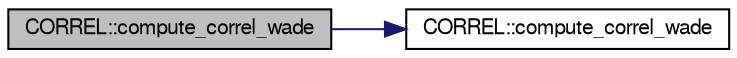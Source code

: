 digraph G
{
  edge [fontname="FreeSans",fontsize="10",labelfontname="FreeSans",labelfontsize="10"];
  node [fontname="FreeSans",fontsize="10",shape=record];
  rankdir=LR;
  Node1 [label="CORREL::compute_correl_wade",height=0.2,width=0.4,color="black", fillcolor="grey75", style="filled" fontcolor="black"];
  Node1 -> Node2 [color="midnightblue",fontsize="10",style="solid"];
  Node2 [label="CORREL::compute_correl_wade",height=0.2,width=0.4,color="black", fillcolor="white", style="filled",URL="$classCORREL.html#a0ca3a025e8493c54977c3a8d3ea72e70",tooltip="Scalar product of two electrostatic potentials used to compute the Hodgkin index (Hodgkin, E.E., Richards, W.G."];
}
